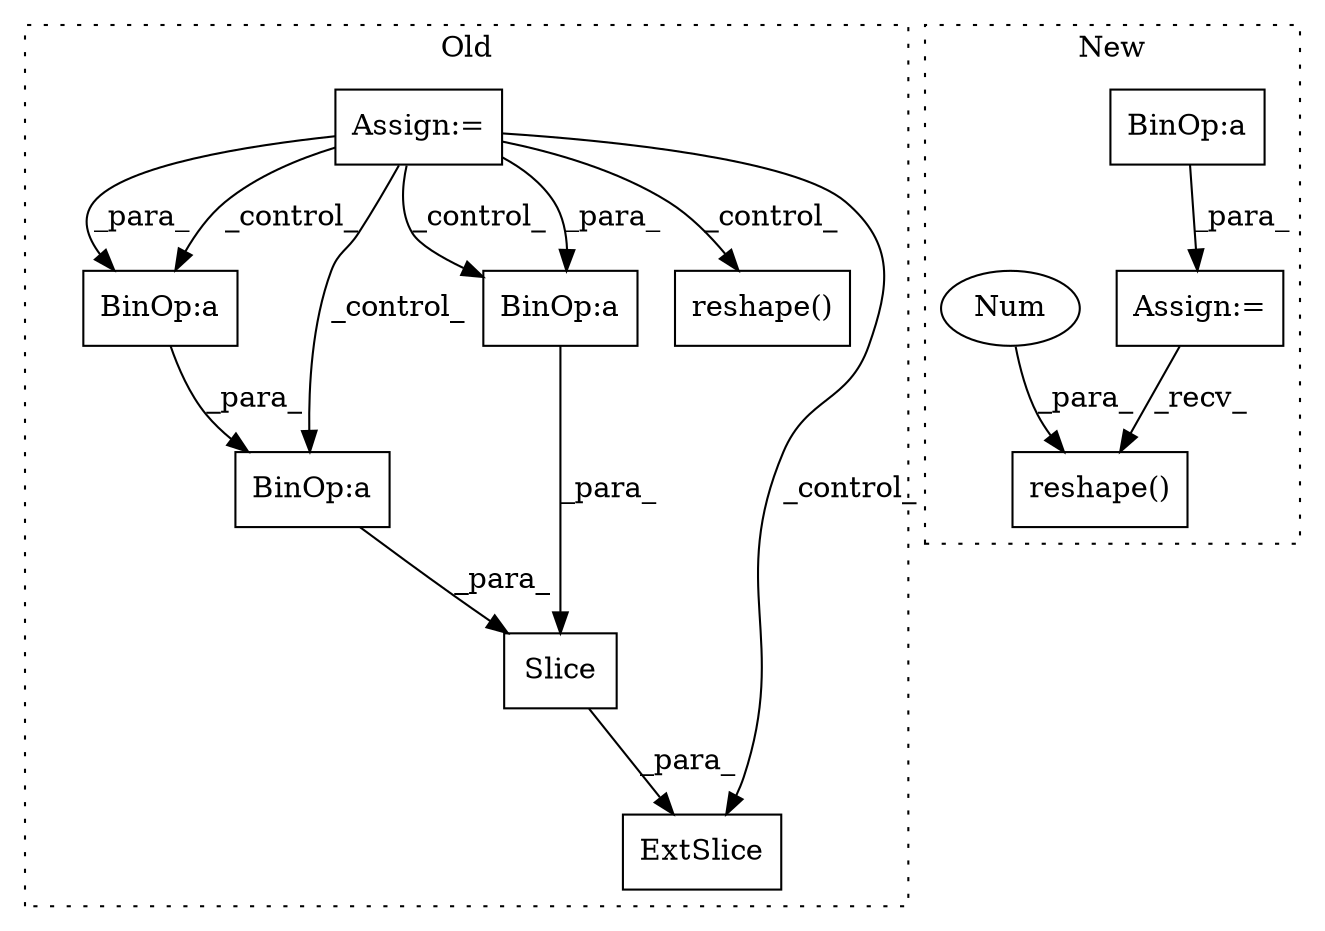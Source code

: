 digraph G {
subgraph cluster0 {
1 [label="Slice" a="80" s="9353" l="23" shape="box"];
3 [label="BinOp:a" a="82" s="9379" l="1" shape="box"];
7 [label="BinOp:a" a="82" s="9382" l="1" shape="box"];
8 [label="ExtSlice" a="85" s="9348" l="1" shape="box"];
9 [label="Assign:=" a="68" s="9048" l="3" shape="box"];
10 [label="reshape()" a="75" s="9328,9345" l="10,1" shape="box"];
11 [label="BinOp:a" a="82" s="9358" l="1" shape="box"];
label = "Old";
style="dotted";
}
subgraph cluster1 {
2 [label="reshape()" a="75" s="11805,11827" l="14,1" shape="box"];
4 [label="Assign:=" a="68" s="11396" l="3" shape="box"];
5 [label="BinOp:a" a="82" s="11406" l="3" shape="box"];
6 [label="Num" a="76" s="11825" l="2" shape="ellipse"];
label = "New";
style="dotted";
}
1 -> 8 [label="_para_"];
3 -> 7 [label="_para_"];
4 -> 2 [label="_recv_"];
5 -> 4 [label="_para_"];
6 -> 2 [label="_para_"];
7 -> 1 [label="_para_"];
9 -> 3 [label="_control_"];
9 -> 8 [label="_control_"];
9 -> 3 [label="_para_"];
9 -> 11 [label="_para_"];
9 -> 7 [label="_control_"];
9 -> 10 [label="_control_"];
9 -> 11 [label="_control_"];
11 -> 1 [label="_para_"];
}